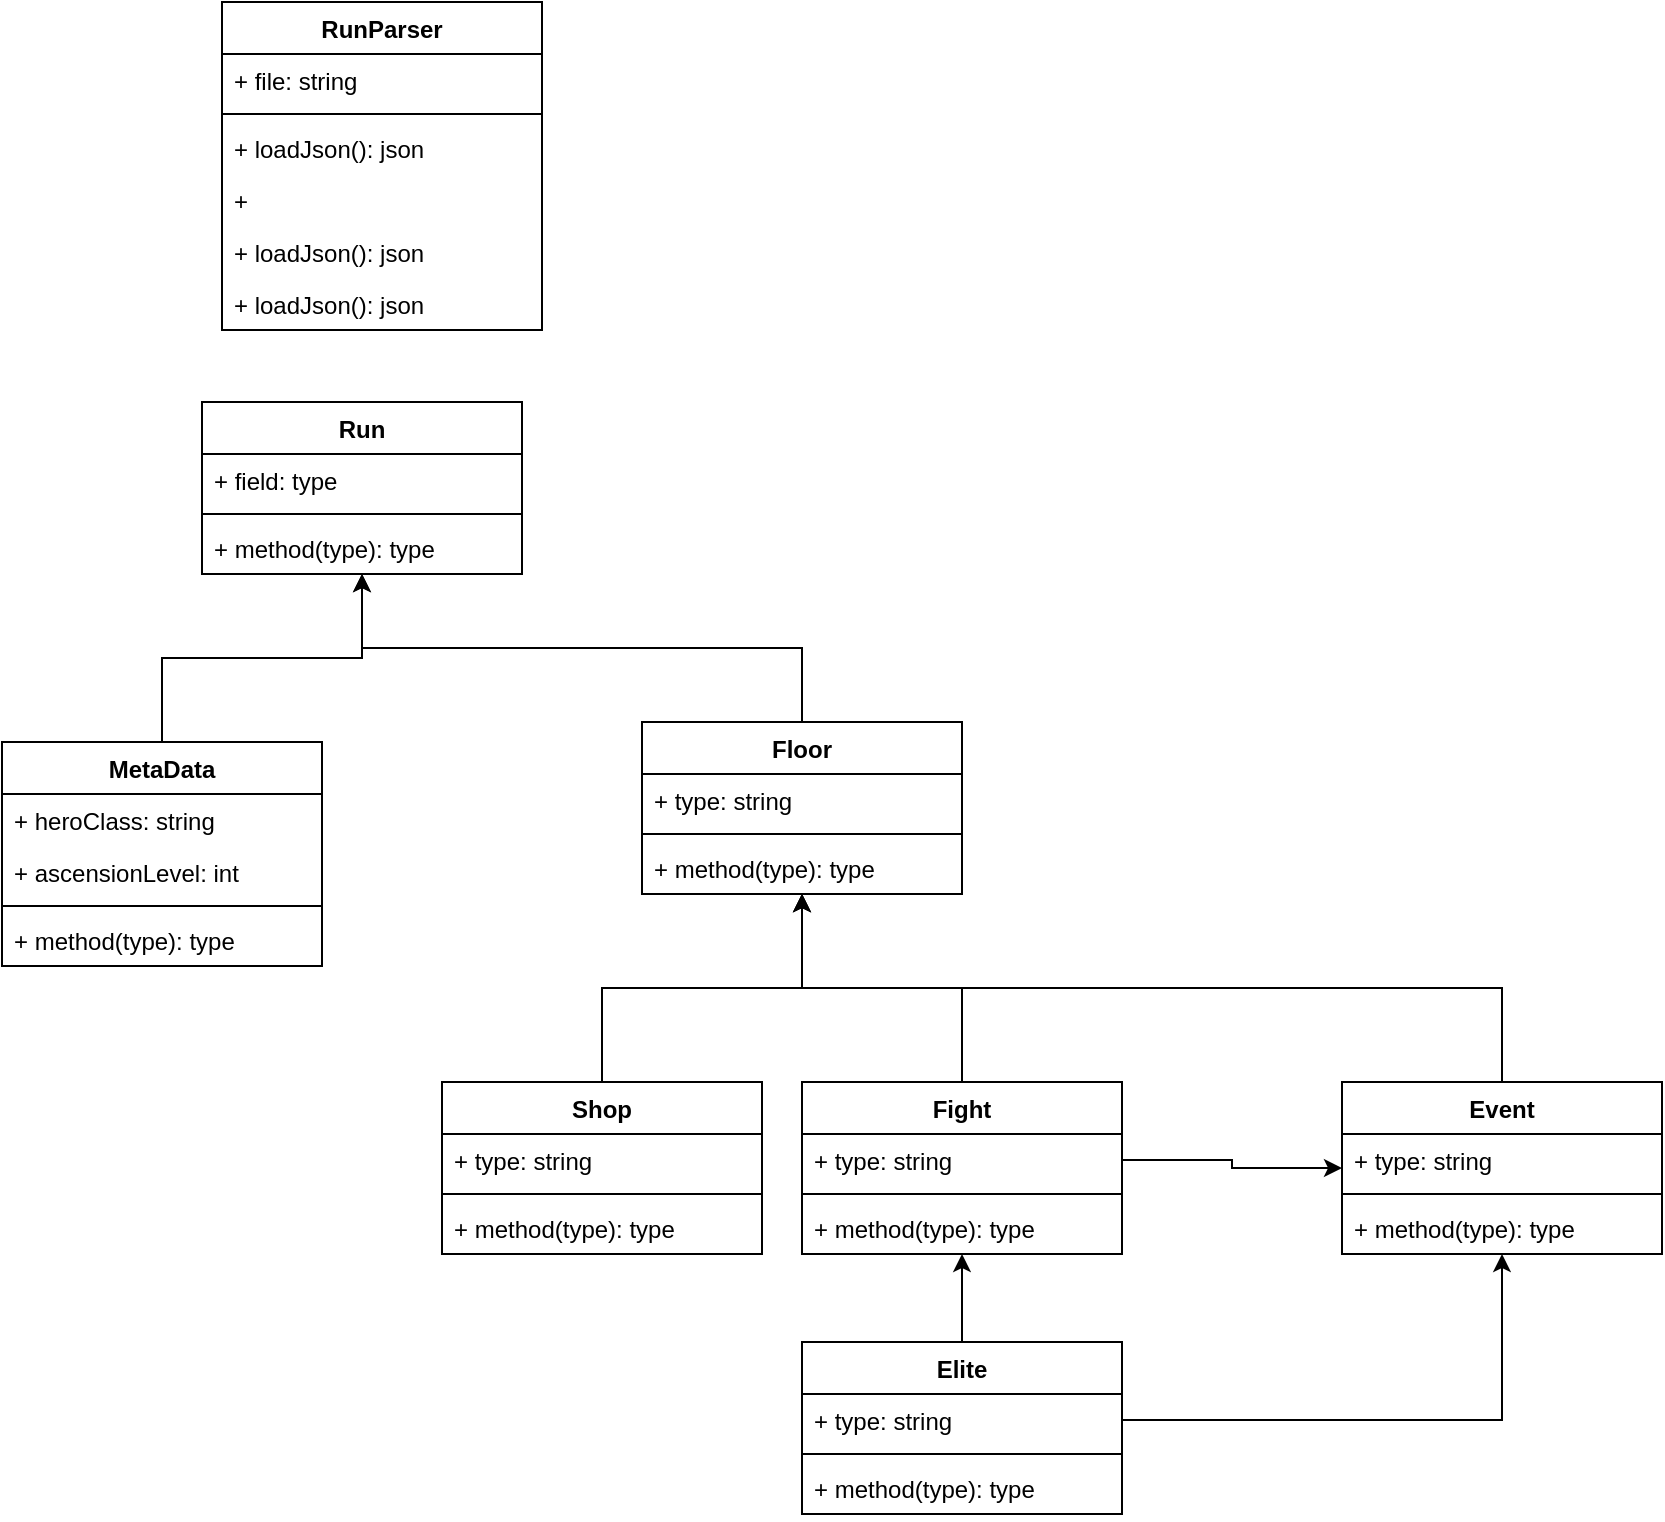 <mxfile version="20.8.3" type="device"><diagram id="__bjtMobuQ8AHCKMtktA" name="Page-1"><mxGraphModel dx="1360" dy="795" grid="1" gridSize="10" guides="1" tooltips="1" connect="1" arrows="1" fold="1" page="1" pageScale="1" pageWidth="850" pageHeight="1100" math="0" shadow="0"><root><mxCell id="0"/><mxCell id="1" parent="0"/><mxCell id="EqR4DOe9b4eRGlQPFMKJ-5" value="RunParser" style="swimlane;fontStyle=1;align=center;verticalAlign=top;childLayout=stackLayout;horizontal=1;startSize=26;horizontalStack=0;resizeParent=1;resizeParentMax=0;resizeLast=0;collapsible=1;marginBottom=0;" vertex="1" parent="1"><mxGeometry x="290" y="160" width="160" height="164" as="geometry"/></mxCell><mxCell id="EqR4DOe9b4eRGlQPFMKJ-6" value="+ file: string" style="text;strokeColor=none;fillColor=none;align=left;verticalAlign=top;spacingLeft=4;spacingRight=4;overflow=hidden;rotatable=0;points=[[0,0.5],[1,0.5]];portConstraint=eastwest;" vertex="1" parent="EqR4DOe9b4eRGlQPFMKJ-5"><mxGeometry y="26" width="160" height="26" as="geometry"/></mxCell><mxCell id="EqR4DOe9b4eRGlQPFMKJ-7" value="" style="line;strokeWidth=1;fillColor=none;align=left;verticalAlign=middle;spacingTop=-1;spacingLeft=3;spacingRight=3;rotatable=0;labelPosition=right;points=[];portConstraint=eastwest;strokeColor=inherit;" vertex="1" parent="EqR4DOe9b4eRGlQPFMKJ-5"><mxGeometry y="52" width="160" height="8" as="geometry"/></mxCell><mxCell id="EqR4DOe9b4eRGlQPFMKJ-8" value="+ loadJson(): json" style="text;strokeColor=none;fillColor=none;align=left;verticalAlign=top;spacingLeft=4;spacingRight=4;overflow=hidden;rotatable=0;points=[[0,0.5],[1,0.5]];portConstraint=eastwest;" vertex="1" parent="EqR4DOe9b4eRGlQPFMKJ-5"><mxGeometry y="60" width="160" height="26" as="geometry"/></mxCell><mxCell id="EqR4DOe9b4eRGlQPFMKJ-61" value="+ " style="text;strokeColor=none;fillColor=none;align=left;verticalAlign=top;spacingLeft=4;spacingRight=4;overflow=hidden;rotatable=0;points=[[0,0.5],[1,0.5]];portConstraint=eastwest;" vertex="1" parent="EqR4DOe9b4eRGlQPFMKJ-5"><mxGeometry y="86" width="160" height="26" as="geometry"/></mxCell><mxCell id="EqR4DOe9b4eRGlQPFMKJ-62" value="+ loadJson(): json" style="text;strokeColor=none;fillColor=none;align=left;verticalAlign=top;spacingLeft=4;spacingRight=4;overflow=hidden;rotatable=0;points=[[0,0.5],[1,0.5]];portConstraint=eastwest;" vertex="1" parent="EqR4DOe9b4eRGlQPFMKJ-5"><mxGeometry y="112" width="160" height="26" as="geometry"/></mxCell><mxCell id="EqR4DOe9b4eRGlQPFMKJ-63" value="+ loadJson(): json" style="text;strokeColor=none;fillColor=none;align=left;verticalAlign=top;spacingLeft=4;spacingRight=4;overflow=hidden;rotatable=0;points=[[0,0.5],[1,0.5]];portConstraint=eastwest;" vertex="1" parent="EqR4DOe9b4eRGlQPFMKJ-5"><mxGeometry y="138" width="160" height="26" as="geometry"/></mxCell><mxCell id="EqR4DOe9b4eRGlQPFMKJ-9" value="Run" style="swimlane;fontStyle=1;align=center;verticalAlign=top;childLayout=stackLayout;horizontal=1;startSize=26;horizontalStack=0;resizeParent=1;resizeParentMax=0;resizeLast=0;collapsible=1;marginBottom=0;" vertex="1" parent="1"><mxGeometry x="280" y="360" width="160" height="86" as="geometry"/></mxCell><mxCell id="EqR4DOe9b4eRGlQPFMKJ-10" value="+ field: type" style="text;strokeColor=none;fillColor=none;align=left;verticalAlign=top;spacingLeft=4;spacingRight=4;overflow=hidden;rotatable=0;points=[[0,0.5],[1,0.5]];portConstraint=eastwest;" vertex="1" parent="EqR4DOe9b4eRGlQPFMKJ-9"><mxGeometry y="26" width="160" height="26" as="geometry"/></mxCell><mxCell id="EqR4DOe9b4eRGlQPFMKJ-11" value="" style="line;strokeWidth=1;fillColor=none;align=left;verticalAlign=middle;spacingTop=-1;spacingLeft=3;spacingRight=3;rotatable=0;labelPosition=right;points=[];portConstraint=eastwest;strokeColor=inherit;" vertex="1" parent="EqR4DOe9b4eRGlQPFMKJ-9"><mxGeometry y="52" width="160" height="8" as="geometry"/></mxCell><mxCell id="EqR4DOe9b4eRGlQPFMKJ-12" value="+ method(type): type" style="text;strokeColor=none;fillColor=none;align=left;verticalAlign=top;spacingLeft=4;spacingRight=4;overflow=hidden;rotatable=0;points=[[0,0.5],[1,0.5]];portConstraint=eastwest;" vertex="1" parent="EqR4DOe9b4eRGlQPFMKJ-9"><mxGeometry y="60" width="160" height="26" as="geometry"/></mxCell><mxCell id="EqR4DOe9b4eRGlQPFMKJ-56" style="edgeStyle=orthogonalEdgeStyle;rounded=0;orthogonalLoop=1;jettySize=auto;html=1;exitX=0.5;exitY=0;exitDx=0;exitDy=0;" edge="1" parent="1" source="EqR4DOe9b4eRGlQPFMKJ-13" target="EqR4DOe9b4eRGlQPFMKJ-9"><mxGeometry relative="1" as="geometry"/></mxCell><mxCell id="EqR4DOe9b4eRGlQPFMKJ-13" value="MetaData" style="swimlane;fontStyle=1;align=center;verticalAlign=top;childLayout=stackLayout;horizontal=1;startSize=26;horizontalStack=0;resizeParent=1;resizeParentMax=0;resizeLast=0;collapsible=1;marginBottom=0;" vertex="1" parent="1"><mxGeometry x="180" y="530" width="160" height="112" as="geometry"/></mxCell><mxCell id="EqR4DOe9b4eRGlQPFMKJ-14" value="+ heroClass: string" style="text;strokeColor=none;fillColor=none;align=left;verticalAlign=top;spacingLeft=4;spacingRight=4;overflow=hidden;rotatable=0;points=[[0,0.5],[1,0.5]];portConstraint=eastwest;" vertex="1" parent="EqR4DOe9b4eRGlQPFMKJ-13"><mxGeometry y="26" width="160" height="26" as="geometry"/></mxCell><mxCell id="EqR4DOe9b4eRGlQPFMKJ-24" value="+ ascensionLevel: int" style="text;strokeColor=none;fillColor=none;align=left;verticalAlign=top;spacingLeft=4;spacingRight=4;overflow=hidden;rotatable=0;points=[[0,0.5],[1,0.5]];portConstraint=eastwest;" vertex="1" parent="EqR4DOe9b4eRGlQPFMKJ-13"><mxGeometry y="52" width="160" height="26" as="geometry"/></mxCell><mxCell id="EqR4DOe9b4eRGlQPFMKJ-15" value="" style="line;strokeWidth=1;fillColor=none;align=left;verticalAlign=middle;spacingTop=-1;spacingLeft=3;spacingRight=3;rotatable=0;labelPosition=right;points=[];portConstraint=eastwest;strokeColor=inherit;" vertex="1" parent="EqR4DOe9b4eRGlQPFMKJ-13"><mxGeometry y="78" width="160" height="8" as="geometry"/></mxCell><mxCell id="EqR4DOe9b4eRGlQPFMKJ-16" value="+ method(type): type" style="text;strokeColor=none;fillColor=none;align=left;verticalAlign=top;spacingLeft=4;spacingRight=4;overflow=hidden;rotatable=0;points=[[0,0.5],[1,0.5]];portConstraint=eastwest;" vertex="1" parent="EqR4DOe9b4eRGlQPFMKJ-13"><mxGeometry y="86" width="160" height="26" as="geometry"/></mxCell><mxCell id="EqR4DOe9b4eRGlQPFMKJ-55" style="edgeStyle=orthogonalEdgeStyle;rounded=0;orthogonalLoop=1;jettySize=auto;html=1;exitX=0.5;exitY=0;exitDx=0;exitDy=0;" edge="1" parent="1" source="EqR4DOe9b4eRGlQPFMKJ-20" target="EqR4DOe9b4eRGlQPFMKJ-9"><mxGeometry relative="1" as="geometry"/></mxCell><mxCell id="EqR4DOe9b4eRGlQPFMKJ-20" value="Floor" style="swimlane;fontStyle=1;align=center;verticalAlign=top;childLayout=stackLayout;horizontal=1;startSize=26;horizontalStack=0;resizeParent=1;resizeParentMax=0;resizeLast=0;collapsible=1;marginBottom=0;" vertex="1" parent="1"><mxGeometry x="500" y="520" width="160" height="86" as="geometry"/></mxCell><mxCell id="EqR4DOe9b4eRGlQPFMKJ-21" value="+ type: string" style="text;strokeColor=none;fillColor=none;align=left;verticalAlign=top;spacingLeft=4;spacingRight=4;overflow=hidden;rotatable=0;points=[[0,0.5],[1,0.5]];portConstraint=eastwest;" vertex="1" parent="EqR4DOe9b4eRGlQPFMKJ-20"><mxGeometry y="26" width="160" height="26" as="geometry"/></mxCell><mxCell id="EqR4DOe9b4eRGlQPFMKJ-22" value="" style="line;strokeWidth=1;fillColor=none;align=left;verticalAlign=middle;spacingTop=-1;spacingLeft=3;spacingRight=3;rotatable=0;labelPosition=right;points=[];portConstraint=eastwest;strokeColor=inherit;" vertex="1" parent="EqR4DOe9b4eRGlQPFMKJ-20"><mxGeometry y="52" width="160" height="8" as="geometry"/></mxCell><mxCell id="EqR4DOe9b4eRGlQPFMKJ-23" value="+ method(type): type" style="text;strokeColor=none;fillColor=none;align=left;verticalAlign=top;spacingLeft=4;spacingRight=4;overflow=hidden;rotatable=0;points=[[0,0.5],[1,0.5]];portConstraint=eastwest;" vertex="1" parent="EqR4DOe9b4eRGlQPFMKJ-20"><mxGeometry y="60" width="160" height="26" as="geometry"/></mxCell><mxCell id="EqR4DOe9b4eRGlQPFMKJ-49" style="edgeStyle=orthogonalEdgeStyle;rounded=0;orthogonalLoop=1;jettySize=auto;html=1;" edge="1" parent="1" source="EqR4DOe9b4eRGlQPFMKJ-33" target="EqR4DOe9b4eRGlQPFMKJ-20"><mxGeometry relative="1" as="geometry"/></mxCell><mxCell id="EqR4DOe9b4eRGlQPFMKJ-33" value="Shop" style="swimlane;fontStyle=1;align=center;verticalAlign=top;childLayout=stackLayout;horizontal=1;startSize=26;horizontalStack=0;resizeParent=1;resizeParentMax=0;resizeLast=0;collapsible=1;marginBottom=0;" vertex="1" parent="1"><mxGeometry x="400" y="700" width="160" height="86" as="geometry"/></mxCell><mxCell id="EqR4DOe9b4eRGlQPFMKJ-34" value="+ type: string" style="text;strokeColor=none;fillColor=none;align=left;verticalAlign=top;spacingLeft=4;spacingRight=4;overflow=hidden;rotatable=0;points=[[0,0.5],[1,0.5]];portConstraint=eastwest;" vertex="1" parent="EqR4DOe9b4eRGlQPFMKJ-33"><mxGeometry y="26" width="160" height="26" as="geometry"/></mxCell><mxCell id="EqR4DOe9b4eRGlQPFMKJ-35" value="" style="line;strokeWidth=1;fillColor=none;align=left;verticalAlign=middle;spacingTop=-1;spacingLeft=3;spacingRight=3;rotatable=0;labelPosition=right;points=[];portConstraint=eastwest;strokeColor=inherit;" vertex="1" parent="EqR4DOe9b4eRGlQPFMKJ-33"><mxGeometry y="52" width="160" height="8" as="geometry"/></mxCell><mxCell id="EqR4DOe9b4eRGlQPFMKJ-36" value="+ method(type): type" style="text;strokeColor=none;fillColor=none;align=left;verticalAlign=top;spacingLeft=4;spacingRight=4;overflow=hidden;rotatable=0;points=[[0,0.5],[1,0.5]];portConstraint=eastwest;" vertex="1" parent="EqR4DOe9b4eRGlQPFMKJ-33"><mxGeometry y="60" width="160" height="26" as="geometry"/></mxCell><mxCell id="EqR4DOe9b4eRGlQPFMKJ-50" style="edgeStyle=orthogonalEdgeStyle;rounded=0;orthogonalLoop=1;jettySize=auto;html=1;exitX=0.5;exitY=0;exitDx=0;exitDy=0;" edge="1" parent="1" source="EqR4DOe9b4eRGlQPFMKJ-37" target="EqR4DOe9b4eRGlQPFMKJ-20"><mxGeometry relative="1" as="geometry"/></mxCell><mxCell id="EqR4DOe9b4eRGlQPFMKJ-37" value="Fight" style="swimlane;fontStyle=1;align=center;verticalAlign=top;childLayout=stackLayout;horizontal=1;startSize=26;horizontalStack=0;resizeParent=1;resizeParentMax=0;resizeLast=0;collapsible=1;marginBottom=0;" vertex="1" parent="1"><mxGeometry x="580" y="700" width="160" height="86" as="geometry"/></mxCell><mxCell id="EqR4DOe9b4eRGlQPFMKJ-38" value="+ type: string" style="text;strokeColor=none;fillColor=none;align=left;verticalAlign=top;spacingLeft=4;spacingRight=4;overflow=hidden;rotatable=0;points=[[0,0.5],[1,0.5]];portConstraint=eastwest;" vertex="1" parent="EqR4DOe9b4eRGlQPFMKJ-37"><mxGeometry y="26" width="160" height="26" as="geometry"/></mxCell><mxCell id="EqR4DOe9b4eRGlQPFMKJ-39" value="" style="line;strokeWidth=1;fillColor=none;align=left;verticalAlign=middle;spacingTop=-1;spacingLeft=3;spacingRight=3;rotatable=0;labelPosition=right;points=[];portConstraint=eastwest;strokeColor=inherit;" vertex="1" parent="EqR4DOe9b4eRGlQPFMKJ-37"><mxGeometry y="52" width="160" height="8" as="geometry"/></mxCell><mxCell id="EqR4DOe9b4eRGlQPFMKJ-40" value="+ method(type): type" style="text;strokeColor=none;fillColor=none;align=left;verticalAlign=top;spacingLeft=4;spacingRight=4;overflow=hidden;rotatable=0;points=[[0,0.5],[1,0.5]];portConstraint=eastwest;" vertex="1" parent="EqR4DOe9b4eRGlQPFMKJ-37"><mxGeometry y="60" width="160" height="26" as="geometry"/></mxCell><mxCell id="EqR4DOe9b4eRGlQPFMKJ-52" style="edgeStyle=orthogonalEdgeStyle;rounded=0;orthogonalLoop=1;jettySize=auto;html=1;exitX=0.5;exitY=0;exitDx=0;exitDy=0;" edge="1" parent="1" source="EqR4DOe9b4eRGlQPFMKJ-41" target="EqR4DOe9b4eRGlQPFMKJ-37"><mxGeometry relative="1" as="geometry"/></mxCell><mxCell id="EqR4DOe9b4eRGlQPFMKJ-41" value="Elite" style="swimlane;fontStyle=1;align=center;verticalAlign=top;childLayout=stackLayout;horizontal=1;startSize=26;horizontalStack=0;resizeParent=1;resizeParentMax=0;resizeLast=0;collapsible=1;marginBottom=0;" vertex="1" parent="1"><mxGeometry x="580" y="830" width="160" height="86" as="geometry"/></mxCell><mxCell id="EqR4DOe9b4eRGlQPFMKJ-42" value="+ type: string" style="text;strokeColor=none;fillColor=none;align=left;verticalAlign=top;spacingLeft=4;spacingRight=4;overflow=hidden;rotatable=0;points=[[0,0.5],[1,0.5]];portConstraint=eastwest;" vertex="1" parent="EqR4DOe9b4eRGlQPFMKJ-41"><mxGeometry y="26" width="160" height="26" as="geometry"/></mxCell><mxCell id="EqR4DOe9b4eRGlQPFMKJ-43" value="" style="line;strokeWidth=1;fillColor=none;align=left;verticalAlign=middle;spacingTop=-1;spacingLeft=3;spacingRight=3;rotatable=0;labelPosition=right;points=[];portConstraint=eastwest;strokeColor=inherit;" vertex="1" parent="EqR4DOe9b4eRGlQPFMKJ-41"><mxGeometry y="52" width="160" height="8" as="geometry"/></mxCell><mxCell id="EqR4DOe9b4eRGlQPFMKJ-44" value="+ method(type): type" style="text;strokeColor=none;fillColor=none;align=left;verticalAlign=top;spacingLeft=4;spacingRight=4;overflow=hidden;rotatable=0;points=[[0,0.5],[1,0.5]];portConstraint=eastwest;" vertex="1" parent="EqR4DOe9b4eRGlQPFMKJ-41"><mxGeometry y="60" width="160" height="26" as="geometry"/></mxCell><mxCell id="EqR4DOe9b4eRGlQPFMKJ-51" style="edgeStyle=orthogonalEdgeStyle;rounded=0;orthogonalLoop=1;jettySize=auto;html=1;exitX=0.5;exitY=0;exitDx=0;exitDy=0;" edge="1" parent="1" source="EqR4DOe9b4eRGlQPFMKJ-45" target="EqR4DOe9b4eRGlQPFMKJ-20"><mxGeometry relative="1" as="geometry"/></mxCell><mxCell id="EqR4DOe9b4eRGlQPFMKJ-45" value="Event" style="swimlane;fontStyle=1;align=center;verticalAlign=top;childLayout=stackLayout;horizontal=1;startSize=26;horizontalStack=0;resizeParent=1;resizeParentMax=0;resizeLast=0;collapsible=1;marginBottom=0;" vertex="1" parent="1"><mxGeometry x="850" y="700" width="160" height="86" as="geometry"/></mxCell><mxCell id="EqR4DOe9b4eRGlQPFMKJ-46" value="+ type: string" style="text;strokeColor=none;fillColor=none;align=left;verticalAlign=top;spacingLeft=4;spacingRight=4;overflow=hidden;rotatable=0;points=[[0,0.5],[1,0.5]];portConstraint=eastwest;" vertex="1" parent="EqR4DOe9b4eRGlQPFMKJ-45"><mxGeometry y="26" width="160" height="26" as="geometry"/></mxCell><mxCell id="EqR4DOe9b4eRGlQPFMKJ-47" value="" style="line;strokeWidth=1;fillColor=none;align=left;verticalAlign=middle;spacingTop=-1;spacingLeft=3;spacingRight=3;rotatable=0;labelPosition=right;points=[];portConstraint=eastwest;strokeColor=inherit;" vertex="1" parent="EqR4DOe9b4eRGlQPFMKJ-45"><mxGeometry y="52" width="160" height="8" as="geometry"/></mxCell><mxCell id="EqR4DOe9b4eRGlQPFMKJ-48" value="+ method(type): type" style="text;strokeColor=none;fillColor=none;align=left;verticalAlign=top;spacingLeft=4;spacingRight=4;overflow=hidden;rotatable=0;points=[[0,0.5],[1,0.5]];portConstraint=eastwest;" vertex="1" parent="EqR4DOe9b4eRGlQPFMKJ-45"><mxGeometry y="60" width="160" height="26" as="geometry"/></mxCell><mxCell id="EqR4DOe9b4eRGlQPFMKJ-53" style="edgeStyle=orthogonalEdgeStyle;rounded=0;orthogonalLoop=1;jettySize=auto;html=1;exitX=1;exitY=0.5;exitDx=0;exitDy=0;" edge="1" parent="1" source="EqR4DOe9b4eRGlQPFMKJ-42" target="EqR4DOe9b4eRGlQPFMKJ-45"><mxGeometry relative="1" as="geometry"/></mxCell><mxCell id="EqR4DOe9b4eRGlQPFMKJ-54" style="edgeStyle=orthogonalEdgeStyle;rounded=0;orthogonalLoop=1;jettySize=auto;html=1;exitX=1;exitY=0.5;exitDx=0;exitDy=0;" edge="1" parent="1" source="EqR4DOe9b4eRGlQPFMKJ-38" target="EqR4DOe9b4eRGlQPFMKJ-45"><mxGeometry relative="1" as="geometry"/></mxCell></root></mxGraphModel></diagram></mxfile>